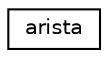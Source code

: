 digraph "Graphical Class Hierarchy"
{
  edge [fontname="Helvetica",fontsize="10",labelfontname="Helvetica",labelfontsize="10"];
  node [fontname="Helvetica",fontsize="10",shape=record];
  rankdir="LR";
  Node0 [label="arista",height=0.2,width=0.4,color="black", fillcolor="white", style="filled",URL="$classarista.html"];
}
